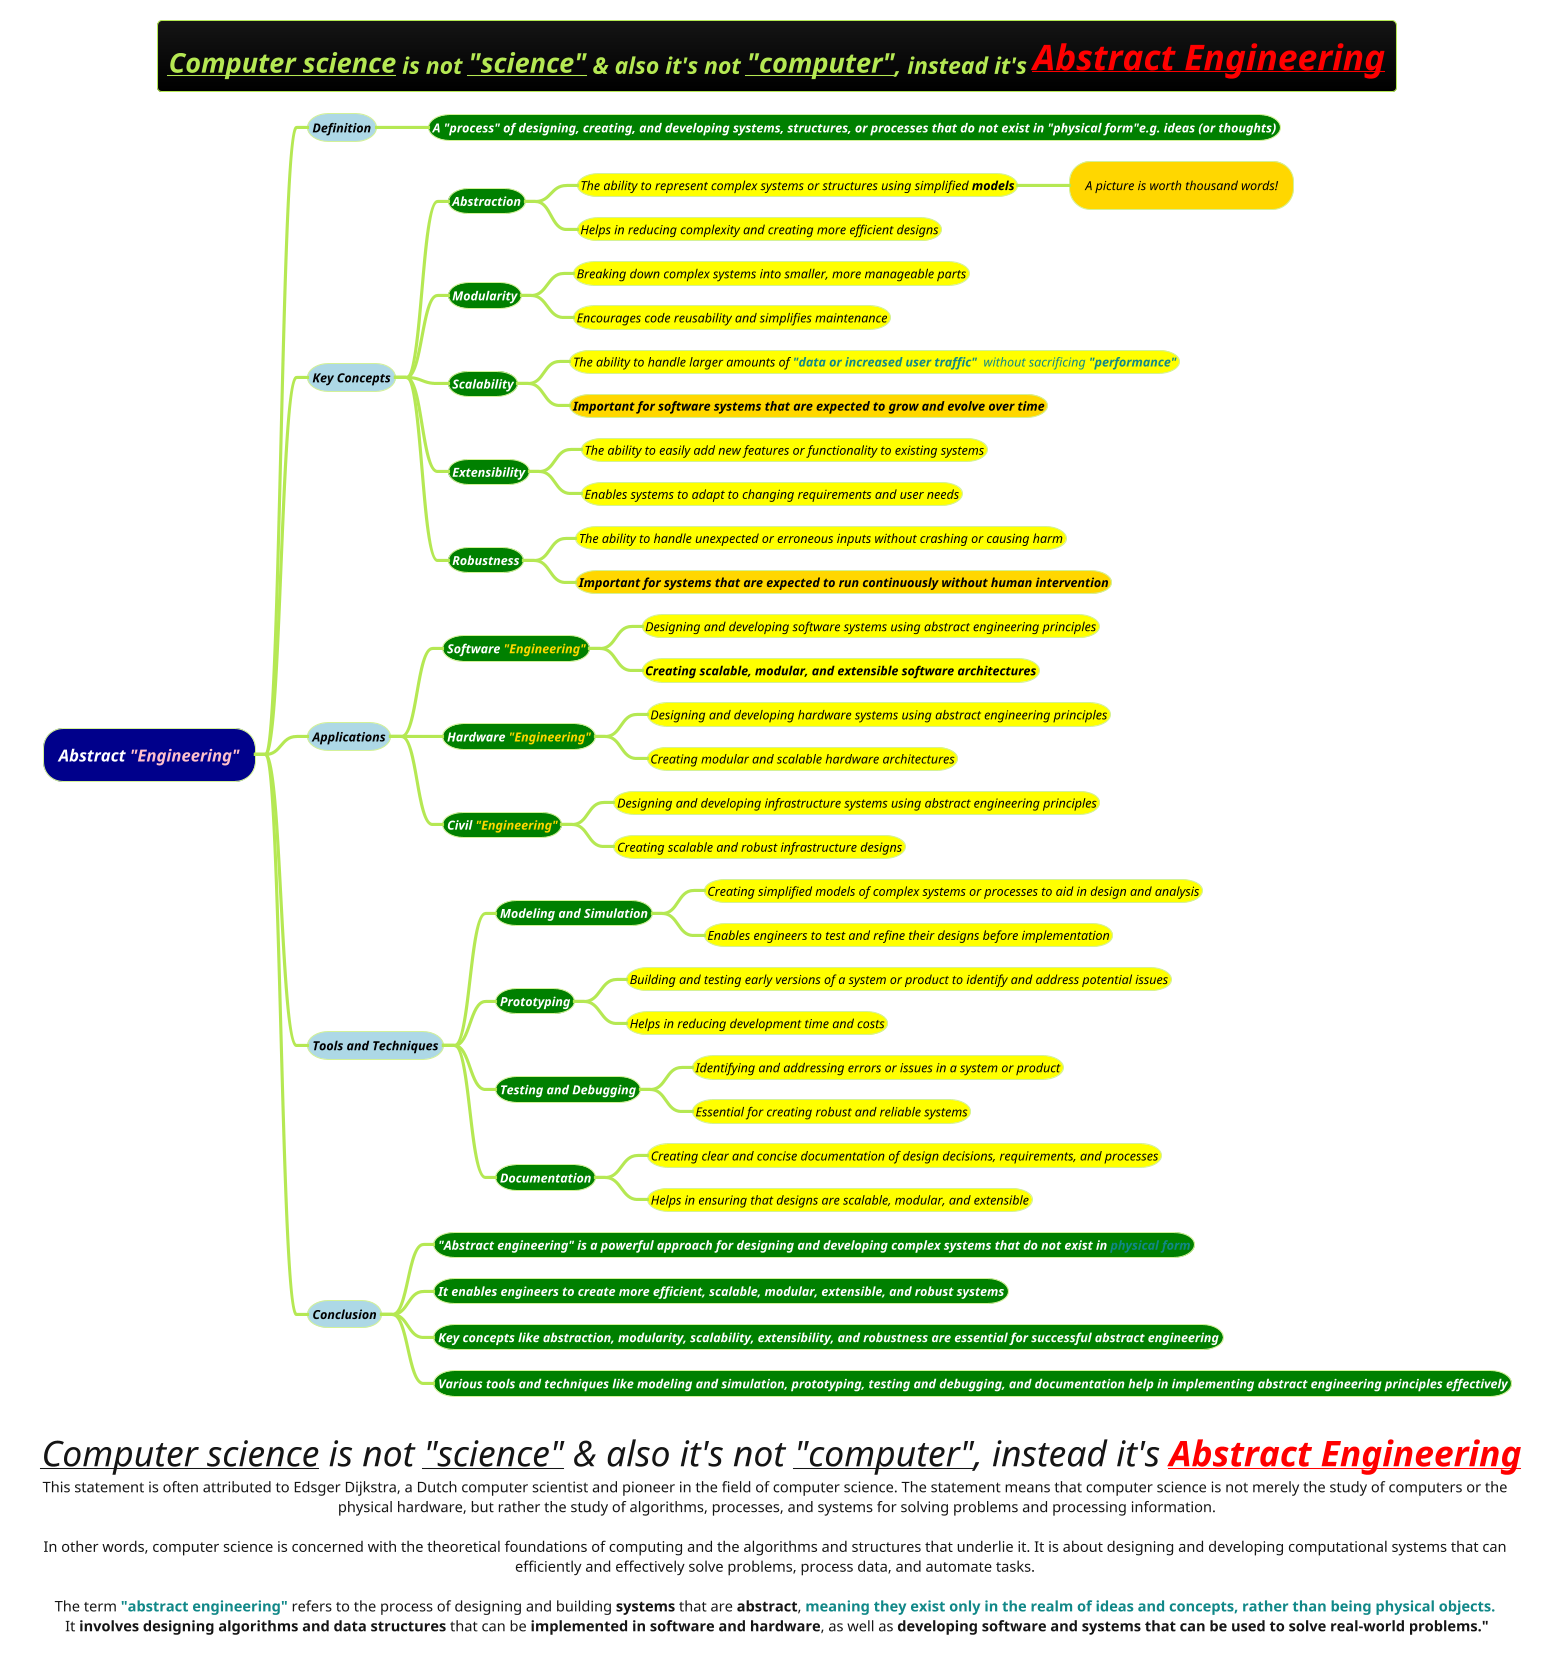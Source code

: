 @startmindmap
title = <i><size:18>__Computer science__ is not __"science"__ & also it's not __"computer"__, instead it's <color #red><b><u>Abstract Engineering
caption <size:34> <i>__Computer science__ is not __"science"__ & also it's not __"computer"__, instead it's <color #red><b><u>Abstract Engineering\nThis statement is often attributed to Edsger Dijkstra, a Dutch computer scientist and pioneer in the field of computer science. The statement means that computer science is not merely the study of computers or the \nphysical hardware, but rather the study of algorithms, processes, and systems for solving problems and processing information.\n\nIn other words, computer science is concerned with the theoretical foundations of computing and the algorithms and structures that underlie it. It is about designing and developing computational systems that can \nefficiently and effectively solve problems, process data, and automate tasks. \n\nThe term <color #118888>**"abstract engineering"**</color> refers to the process of designing and building **systems** that are **abstract**, <color #118888>**meaning they exist only in the realm of ideas and concepts, rather than being physical objects.**</color> \nIt **involves designing algorithms and data structures** that can be **implemented in software and hardware**, as well as **developing software and systems that can be used to solve real-world problems."**
!theme hacker


*[#darkblue] <i><color #white>Abstract <color #pink>"Engineering"
**[#lightblue] <i><color #black><size:12>Definition
***[#green] <b><i><color #white><size:12>A **"process"** of designing, creating, and developing systems, structures, or processes that do not exist in **"physical form"**e.g. **ideas (or thoughts)**
**[#lightblue] <i><color #black><size:12>Key Concepts
***[#green] <b><i><color #white><size:12>Abstraction
****[#yellow] <i><color #black><size:12>The ability to represent complex systems or structures using simplified <b>models
*****[#gold] <i><color #black><size:12>A picture is worth thousand words!
****[#yellow] <i><color #black><size:12>Helps in reducing complexity and creating more efficient designs
***[#green] <b><i><color #white><size:12>Modularity
****[#yellow] <i><color #black><size:12>Breaking down complex systems into smaller, more manageable parts
****[#yellow] <i><color #black><size:12>Encourages code reusability and simplifies maintenance
***[#green] <b><i><color #white><size:12>Scalability
****[#yellow] <i><color #black><size:12>The ability to handle larger amounts of <color #118888>**"data or increased user traffic"**  without sacrificing **"performance"**
****[#gold] <i><color #black><size:12><b>Important for software systems that are expected to grow and evolve over time
***[#green] <b><i><color #white><size:12>Extensibility
****[#yellow] <i><color #black><size:12>The ability to easily add new features or functionality to existing systems
****[#yellow] <i><color #black><size:12>Enables systems to adapt to changing requirements and user needs
***[#green] <b><i><color #white><size:12>Robustness
****[#yellow] <i><color #black><size:12>The ability to handle unexpected or erroneous inputs without crashing or causing harm
****[#gold] <i><color #black><size:12><b>Important for systems that are expected to run continuously without human intervention
**[#lightblue] <i><color #black><size:12>Applications
***[#green] <b><i><color #white><size:12>Software <color #gold>"Engineering"
****[#yellow] <i><color #black><size:12>Designing and developing software systems using abstract engineering principles
****[#yellow] <i><color #black><size:12><b>Creating scalable, modular, and extensible software architectures
***[#green] <b><i><color #white><size:12>Hardware <color #gold>"Engineering"
****[#yellow] <i><color #black><size:12>Designing and developing hardware systems using abstract engineering principles
****[#yellow] <i><color #black><size:12>Creating modular and scalable hardware architectures
***[#green] <b><i><color #white><size:12>Civil <color #gold>"Engineering"
****[#yellow] <i><color #black><size:12>Designing and developing infrastructure systems using abstract engineering principles
****[#yellow] <i><color #black><size:12>Creating scalable and robust infrastructure designs
**[#lightblue] <i><color #black><size:12>Tools and Techniques
***[#green] <b><i><color #white><size:12>Modeling and Simulation
****[#yellow] <i><color #black><size:12>Creating simplified models of complex systems or processes to aid in design and analysis
****[#yellow] <i><color #black><size:12>Enables engineers to test and refine their designs before implementation
***[#green] <b><i><color #white><size:12>Prototyping
****[#yellow] <i><color #black><size:12>Building and testing early versions of a system or product to identify and address potential issues
****[#yellow] <i><color #black><size:12>Helps in reducing development time and costs
***[#green] <b><i><color #white><size:12>Testing and Debugging
****[#yellow] <i><color #black><size:12>Identifying and addressing errors or issues in a system or product
****[#yellow] <i><color #black><size:12>Essential for creating robust and reliable systems
***[#green] <b><i><color #white><size:12>Documentation
****[#yellow] <i><color #black><size:12>Creating clear and concise documentation of design decisions, requirements, and processes
****[#yellow] <i><color #black><size:12>Helps in ensuring that designs are scalable, modular, and extensible
**[#lightblue] <i><color #black><size:12>Conclusion
***[#green] <b><i><color #white><size:12>**"Abstract engineering"** is a powerful approach for designing and developing **complex systems that do not exist in** <color #118888>**physical form**</color>
***[#green] <b><i><color #white><size:12>It enables engineers to create more efficient, scalable, modular, extensible, and robust systems
***[#green] <b><i><color #white><size:12>Key concepts like abstraction, modularity, scalability, extensibility, and robustness are essential for successful abstract engineering
***[#green] <b><i><color #white><size:12>Various tools and techniques like modeling and simulation, prototyping, testing and debugging, and documentation help in implementing abstract engineering principles effectively
@endmindmap
